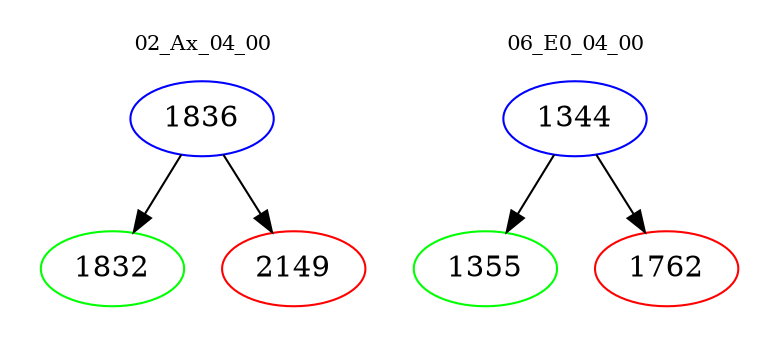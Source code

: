 digraph{
subgraph cluster_0 {
color = white
label = "02_Ax_04_00";
fontsize=10;
T0_1836 [label="1836", color="blue"]
T0_1836 -> T0_1832 [color="black"]
T0_1832 [label="1832", color="green"]
T0_1836 -> T0_2149 [color="black"]
T0_2149 [label="2149", color="red"]
}
subgraph cluster_1 {
color = white
label = "06_E0_04_00";
fontsize=10;
T1_1344 [label="1344", color="blue"]
T1_1344 -> T1_1355 [color="black"]
T1_1355 [label="1355", color="green"]
T1_1344 -> T1_1762 [color="black"]
T1_1762 [label="1762", color="red"]
}
}
